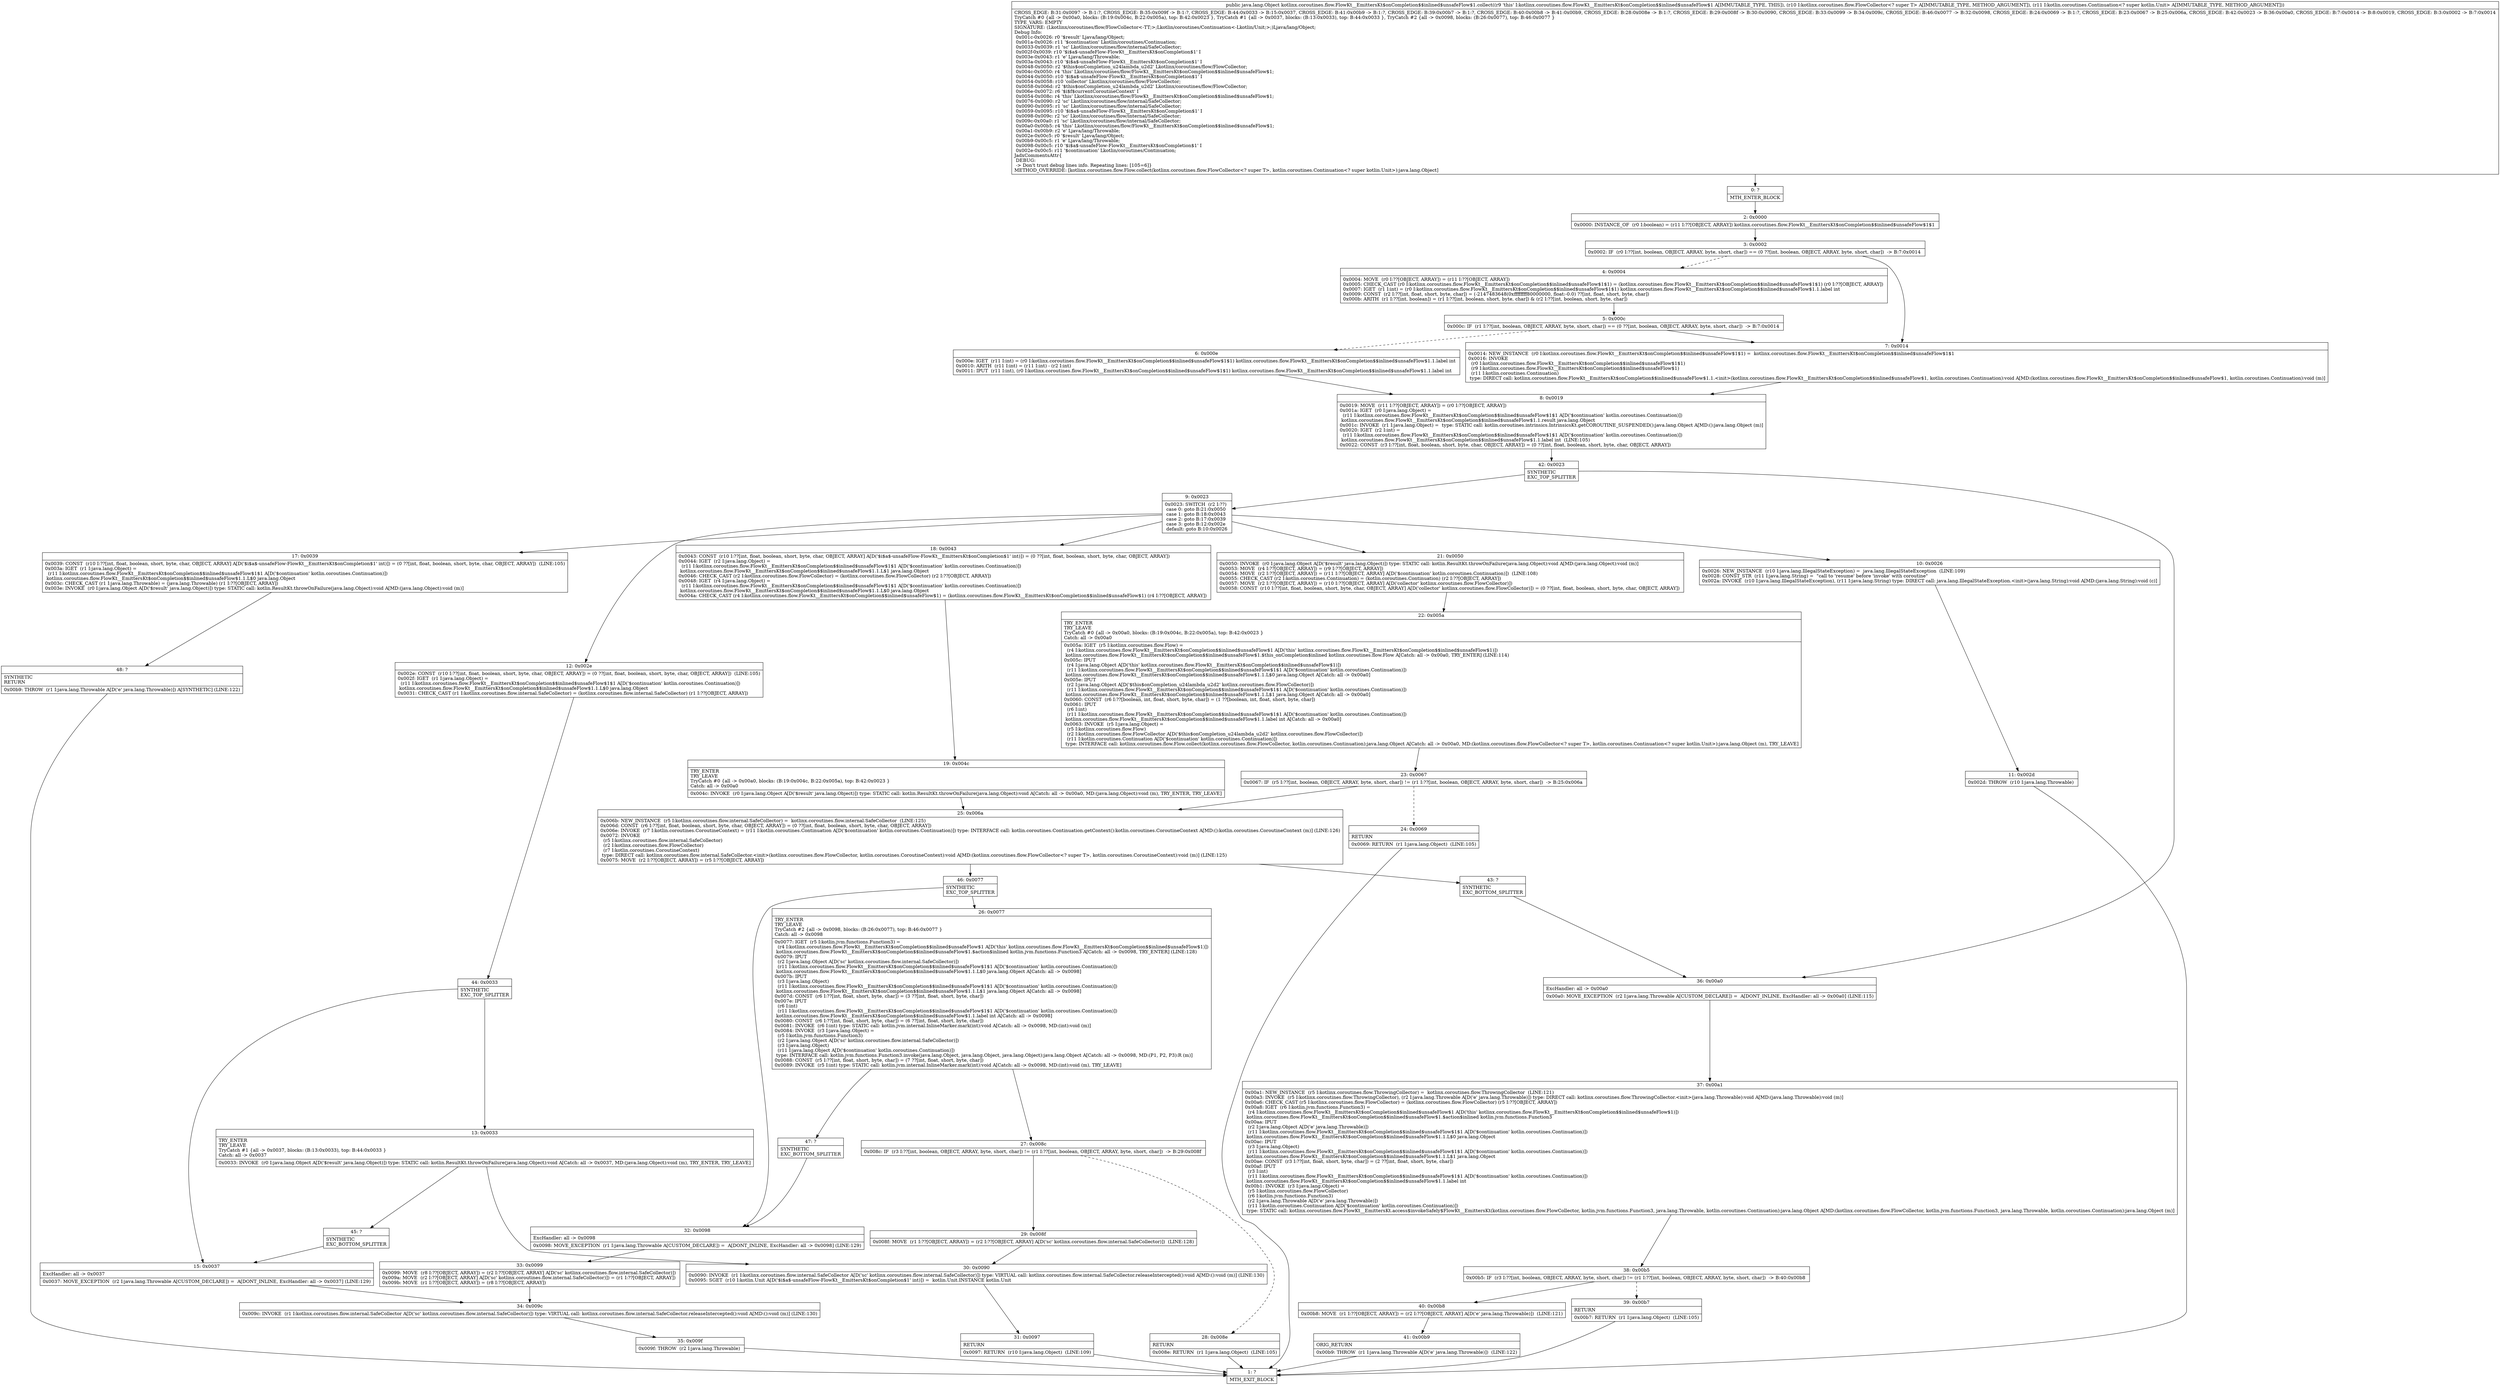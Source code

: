 digraph "CFG forkotlinx.coroutines.flow.FlowKt__EmittersKt$onCompletion$$inlined$unsafeFlow$1.collect(Lkotlinx\/coroutines\/flow\/FlowCollector;Lkotlin\/coroutines\/Continuation;)Ljava\/lang\/Object;" {
Node_0 [shape=record,label="{0\:\ ?|MTH_ENTER_BLOCK\l}"];
Node_2 [shape=record,label="{2\:\ 0x0000|0x0000: INSTANCE_OF  (r0 I:boolean) = (r11 I:??[OBJECT, ARRAY]) kotlinx.coroutines.flow.FlowKt__EmittersKt$onCompletion$$inlined$unsafeFlow$1$1 \l}"];
Node_3 [shape=record,label="{3\:\ 0x0002|0x0002: IF  (r0 I:??[int, boolean, OBJECT, ARRAY, byte, short, char]) == (0 ??[int, boolean, OBJECT, ARRAY, byte, short, char])  \-\> B:7:0x0014 \l}"];
Node_4 [shape=record,label="{4\:\ 0x0004|0x0004: MOVE  (r0 I:??[OBJECT, ARRAY]) = (r11 I:??[OBJECT, ARRAY]) \l0x0005: CHECK_CAST (r0 I:kotlinx.coroutines.flow.FlowKt__EmittersKt$onCompletion$$inlined$unsafeFlow$1$1) = (kotlinx.coroutines.flow.FlowKt__EmittersKt$onCompletion$$inlined$unsafeFlow$1$1) (r0 I:??[OBJECT, ARRAY]) \l0x0007: IGET  (r1 I:int) = (r0 I:kotlinx.coroutines.flow.FlowKt__EmittersKt$onCompletion$$inlined$unsafeFlow$1$1) kotlinx.coroutines.flow.FlowKt__EmittersKt$onCompletion$$inlined$unsafeFlow$1.1.label int \l0x0009: CONST  (r2 I:??[int, float, short, byte, char]) = (\-2147483648(0xffffffff80000000, float:\-0.0) ??[int, float, short, byte, char]) \l0x000b: ARITH  (r1 I:??[int, boolean]) = (r1 I:??[int, boolean, short, byte, char]) & (r2 I:??[int, boolean, short, byte, char]) \l}"];
Node_5 [shape=record,label="{5\:\ 0x000c|0x000c: IF  (r1 I:??[int, boolean, OBJECT, ARRAY, byte, short, char]) == (0 ??[int, boolean, OBJECT, ARRAY, byte, short, char])  \-\> B:7:0x0014 \l}"];
Node_6 [shape=record,label="{6\:\ 0x000e|0x000e: IGET  (r11 I:int) = (r0 I:kotlinx.coroutines.flow.FlowKt__EmittersKt$onCompletion$$inlined$unsafeFlow$1$1) kotlinx.coroutines.flow.FlowKt__EmittersKt$onCompletion$$inlined$unsafeFlow$1.1.label int \l0x0010: ARITH  (r11 I:int) = (r11 I:int) \- (r2 I:int) \l0x0011: IPUT  (r11 I:int), (r0 I:kotlinx.coroutines.flow.FlowKt__EmittersKt$onCompletion$$inlined$unsafeFlow$1$1) kotlinx.coroutines.flow.FlowKt__EmittersKt$onCompletion$$inlined$unsafeFlow$1.1.label int \l}"];
Node_8 [shape=record,label="{8\:\ 0x0019|0x0019: MOVE  (r11 I:??[OBJECT, ARRAY]) = (r0 I:??[OBJECT, ARRAY]) \l0x001a: IGET  (r0 I:java.lang.Object) = \l  (r11 I:kotlinx.coroutines.flow.FlowKt__EmittersKt$onCompletion$$inlined$unsafeFlow$1$1 A[D('$continuation' kotlin.coroutines.Continuation)])\l kotlinx.coroutines.flow.FlowKt__EmittersKt$onCompletion$$inlined$unsafeFlow$1.1.result java.lang.Object \l0x001c: INVOKE  (r1 I:java.lang.Object) =  type: STATIC call: kotlin.coroutines.intrinsics.IntrinsicsKt.getCOROUTINE_SUSPENDED():java.lang.Object A[MD:():java.lang.Object (m)]\l0x0020: IGET  (r2 I:int) = \l  (r11 I:kotlinx.coroutines.flow.FlowKt__EmittersKt$onCompletion$$inlined$unsafeFlow$1$1 A[D('$continuation' kotlin.coroutines.Continuation)])\l kotlinx.coroutines.flow.FlowKt__EmittersKt$onCompletion$$inlined$unsafeFlow$1.1.label int  (LINE:105)\l0x0022: CONST  (r3 I:??[int, float, boolean, short, byte, char, OBJECT, ARRAY]) = (0 ??[int, float, boolean, short, byte, char, OBJECT, ARRAY]) \l}"];
Node_42 [shape=record,label="{42\:\ 0x0023|SYNTHETIC\lEXC_TOP_SPLITTER\l}"];
Node_9 [shape=record,label="{9\:\ 0x0023|0x0023: SWITCH  (r2 I:??)\l case 0: goto B:21:0x0050\l case 1: goto B:18:0x0043\l case 2: goto B:17:0x0039\l case 3: goto B:12:0x002e\l default: goto B:10:0x0026 \l}"];
Node_10 [shape=record,label="{10\:\ 0x0026|0x0026: NEW_INSTANCE  (r10 I:java.lang.IllegalStateException) =  java.lang.IllegalStateException  (LINE:109)\l0x0028: CONST_STR  (r11 I:java.lang.String) =  \"call to 'resume' before 'invoke' with coroutine\" \l0x002a: INVOKE  (r10 I:java.lang.IllegalStateException), (r11 I:java.lang.String) type: DIRECT call: java.lang.IllegalStateException.\<init\>(java.lang.String):void A[MD:(java.lang.String):void (c)]\l}"];
Node_11 [shape=record,label="{11\:\ 0x002d|0x002d: THROW  (r10 I:java.lang.Throwable) \l}"];
Node_1 [shape=record,label="{1\:\ ?|MTH_EXIT_BLOCK\l}"];
Node_12 [shape=record,label="{12\:\ 0x002e|0x002e: CONST  (r10 I:??[int, float, boolean, short, byte, char, OBJECT, ARRAY]) = (0 ??[int, float, boolean, short, byte, char, OBJECT, ARRAY])  (LINE:105)\l0x002f: IGET  (r1 I:java.lang.Object) = \l  (r11 I:kotlinx.coroutines.flow.FlowKt__EmittersKt$onCompletion$$inlined$unsafeFlow$1$1 A[D('$continuation' kotlin.coroutines.Continuation)])\l kotlinx.coroutines.flow.FlowKt__EmittersKt$onCompletion$$inlined$unsafeFlow$1.1.L$0 java.lang.Object \l0x0031: CHECK_CAST (r1 I:kotlinx.coroutines.flow.internal.SafeCollector) = (kotlinx.coroutines.flow.internal.SafeCollector) (r1 I:??[OBJECT, ARRAY]) \l}"];
Node_44 [shape=record,label="{44\:\ 0x0033|SYNTHETIC\lEXC_TOP_SPLITTER\l}"];
Node_13 [shape=record,label="{13\:\ 0x0033|TRY_ENTER\lTRY_LEAVE\lTryCatch #1 \{all \-\> 0x0037, blocks: (B:13:0x0033), top: B:44:0x0033 \}\lCatch: all \-\> 0x0037\l|0x0033: INVOKE  (r0 I:java.lang.Object A[D('$result' java.lang.Object)]) type: STATIC call: kotlin.ResultKt.throwOnFailure(java.lang.Object):void A[Catch: all \-\> 0x0037, MD:(java.lang.Object):void (m), TRY_ENTER, TRY_LEAVE]\l}"];
Node_30 [shape=record,label="{30\:\ 0x0090|0x0090: INVOKE  (r1 I:kotlinx.coroutines.flow.internal.SafeCollector A[D('sc' kotlinx.coroutines.flow.internal.SafeCollector)]) type: VIRTUAL call: kotlinx.coroutines.flow.internal.SafeCollector.releaseIntercepted():void A[MD:():void (m)] (LINE:130)\l0x0095: SGET  (r10 I:kotlin.Unit A[D('$i$a$\-unsafeFlow\-FlowKt__EmittersKt$onCompletion$1' int)]) =  kotlin.Unit.INSTANCE kotlin.Unit \l}"];
Node_31 [shape=record,label="{31\:\ 0x0097|RETURN\l|0x0097: RETURN  (r10 I:java.lang.Object)  (LINE:109)\l}"];
Node_45 [shape=record,label="{45\:\ ?|SYNTHETIC\lEXC_BOTTOM_SPLITTER\l}"];
Node_15 [shape=record,label="{15\:\ 0x0037|ExcHandler: all \-\> 0x0037\l|0x0037: MOVE_EXCEPTION  (r2 I:java.lang.Throwable A[CUSTOM_DECLARE]) =  A[DONT_INLINE, ExcHandler: all \-\> 0x0037] (LINE:129)\l}"];
Node_34 [shape=record,label="{34\:\ 0x009c|0x009c: INVOKE  (r1 I:kotlinx.coroutines.flow.internal.SafeCollector A[D('sc' kotlinx.coroutines.flow.internal.SafeCollector)]) type: VIRTUAL call: kotlinx.coroutines.flow.internal.SafeCollector.releaseIntercepted():void A[MD:():void (m)] (LINE:130)\l}"];
Node_35 [shape=record,label="{35\:\ 0x009f|0x009f: THROW  (r2 I:java.lang.Throwable) \l}"];
Node_17 [shape=record,label="{17\:\ 0x0039|0x0039: CONST  (r10 I:??[int, float, boolean, short, byte, char, OBJECT, ARRAY] A[D('$i$a$\-unsafeFlow\-FlowKt__EmittersKt$onCompletion$1' int)]) = (0 ??[int, float, boolean, short, byte, char, OBJECT, ARRAY])  (LINE:105)\l0x003a: IGET  (r1 I:java.lang.Object) = \l  (r11 I:kotlinx.coroutines.flow.FlowKt__EmittersKt$onCompletion$$inlined$unsafeFlow$1$1 A[D('$continuation' kotlin.coroutines.Continuation)])\l kotlinx.coroutines.flow.FlowKt__EmittersKt$onCompletion$$inlined$unsafeFlow$1.1.L$0 java.lang.Object \l0x003c: CHECK_CAST (r1 I:java.lang.Throwable) = (java.lang.Throwable) (r1 I:??[OBJECT, ARRAY]) \l0x003e: INVOKE  (r0 I:java.lang.Object A[D('$result' java.lang.Object)]) type: STATIC call: kotlin.ResultKt.throwOnFailure(java.lang.Object):void A[MD:(java.lang.Object):void (m)]\l}"];
Node_48 [shape=record,label="{48\:\ ?|SYNTHETIC\lRETURN\l|0x00b9: THROW  (r1 I:java.lang.Throwable A[D('e' java.lang.Throwable)]) A[SYNTHETIC] (LINE:122)\l}"];
Node_18 [shape=record,label="{18\:\ 0x0043|0x0043: CONST  (r10 I:??[int, float, boolean, short, byte, char, OBJECT, ARRAY] A[D('$i$a$\-unsafeFlow\-FlowKt__EmittersKt$onCompletion$1' int)]) = (0 ??[int, float, boolean, short, byte, char, OBJECT, ARRAY]) \l0x0044: IGET  (r2 I:java.lang.Object) = \l  (r11 I:kotlinx.coroutines.flow.FlowKt__EmittersKt$onCompletion$$inlined$unsafeFlow$1$1 A[D('$continuation' kotlin.coroutines.Continuation)])\l kotlinx.coroutines.flow.FlowKt__EmittersKt$onCompletion$$inlined$unsafeFlow$1.1.L$1 java.lang.Object \l0x0046: CHECK_CAST (r2 I:kotlinx.coroutines.flow.FlowCollector) = (kotlinx.coroutines.flow.FlowCollector) (r2 I:??[OBJECT, ARRAY]) \l0x0048: IGET  (r4 I:java.lang.Object) = \l  (r11 I:kotlinx.coroutines.flow.FlowKt__EmittersKt$onCompletion$$inlined$unsafeFlow$1$1 A[D('$continuation' kotlin.coroutines.Continuation)])\l kotlinx.coroutines.flow.FlowKt__EmittersKt$onCompletion$$inlined$unsafeFlow$1.1.L$0 java.lang.Object \l0x004a: CHECK_CAST (r4 I:kotlinx.coroutines.flow.FlowKt__EmittersKt$onCompletion$$inlined$unsafeFlow$1) = (kotlinx.coroutines.flow.FlowKt__EmittersKt$onCompletion$$inlined$unsafeFlow$1) (r4 I:??[OBJECT, ARRAY]) \l}"];
Node_19 [shape=record,label="{19\:\ 0x004c|TRY_ENTER\lTRY_LEAVE\lTryCatch #0 \{all \-\> 0x00a0, blocks: (B:19:0x004c, B:22:0x005a), top: B:42:0x0023 \}\lCatch: all \-\> 0x00a0\l|0x004c: INVOKE  (r0 I:java.lang.Object A[D('$result' java.lang.Object)]) type: STATIC call: kotlin.ResultKt.throwOnFailure(java.lang.Object):void A[Catch: all \-\> 0x00a0, MD:(java.lang.Object):void (m), TRY_ENTER, TRY_LEAVE]\l}"];
Node_25 [shape=record,label="{25\:\ 0x006a|0x006b: NEW_INSTANCE  (r5 I:kotlinx.coroutines.flow.internal.SafeCollector) =  kotlinx.coroutines.flow.internal.SafeCollector  (LINE:125)\l0x006d: CONST  (r6 I:??[int, float, boolean, short, byte, char, OBJECT, ARRAY]) = (0 ??[int, float, boolean, short, byte, char, OBJECT, ARRAY]) \l0x006e: INVOKE  (r7 I:kotlin.coroutines.CoroutineContext) = (r11 I:kotlin.coroutines.Continuation A[D('$continuation' kotlin.coroutines.Continuation)]) type: INTERFACE call: kotlin.coroutines.Continuation.getContext():kotlin.coroutines.CoroutineContext A[MD:():kotlin.coroutines.CoroutineContext (m)] (LINE:126)\l0x0072: INVOKE  \l  (r5 I:kotlinx.coroutines.flow.internal.SafeCollector)\l  (r2 I:kotlinx.coroutines.flow.FlowCollector)\l  (r7 I:kotlin.coroutines.CoroutineContext)\l type: DIRECT call: kotlinx.coroutines.flow.internal.SafeCollector.\<init\>(kotlinx.coroutines.flow.FlowCollector, kotlin.coroutines.CoroutineContext):void A[MD:(kotlinx.coroutines.flow.FlowCollector\<? super T\>, kotlin.coroutines.CoroutineContext):void (m)] (LINE:125)\l0x0075: MOVE  (r2 I:??[OBJECT, ARRAY]) = (r5 I:??[OBJECT, ARRAY]) \l}"];
Node_43 [shape=record,label="{43\:\ ?|SYNTHETIC\lEXC_BOTTOM_SPLITTER\l}"];
Node_46 [shape=record,label="{46\:\ 0x0077|SYNTHETIC\lEXC_TOP_SPLITTER\l}"];
Node_26 [shape=record,label="{26\:\ 0x0077|TRY_ENTER\lTRY_LEAVE\lTryCatch #2 \{all \-\> 0x0098, blocks: (B:26:0x0077), top: B:46:0x0077 \}\lCatch: all \-\> 0x0098\l|0x0077: IGET  (r5 I:kotlin.jvm.functions.Function3) = \l  (r4 I:kotlinx.coroutines.flow.FlowKt__EmittersKt$onCompletion$$inlined$unsafeFlow$1 A[D('this' kotlinx.coroutines.flow.FlowKt__EmittersKt$onCompletion$$inlined$unsafeFlow$1)])\l kotlinx.coroutines.flow.FlowKt__EmittersKt$onCompletion$$inlined$unsafeFlow$1.$action$inlined kotlin.jvm.functions.Function3 A[Catch: all \-\> 0x0098, TRY_ENTER] (LINE:128)\l0x0079: IPUT  \l  (r2 I:java.lang.Object A[D('sc' kotlinx.coroutines.flow.internal.SafeCollector)])\l  (r11 I:kotlinx.coroutines.flow.FlowKt__EmittersKt$onCompletion$$inlined$unsafeFlow$1$1 A[D('$continuation' kotlin.coroutines.Continuation)])\l kotlinx.coroutines.flow.FlowKt__EmittersKt$onCompletion$$inlined$unsafeFlow$1.1.L$0 java.lang.Object A[Catch: all \-\> 0x0098]\l0x007b: IPUT  \l  (r3 I:java.lang.Object)\l  (r11 I:kotlinx.coroutines.flow.FlowKt__EmittersKt$onCompletion$$inlined$unsafeFlow$1$1 A[D('$continuation' kotlin.coroutines.Continuation)])\l kotlinx.coroutines.flow.FlowKt__EmittersKt$onCompletion$$inlined$unsafeFlow$1.1.L$1 java.lang.Object A[Catch: all \-\> 0x0098]\l0x007d: CONST  (r6 I:??[int, float, short, byte, char]) = (3 ??[int, float, short, byte, char]) \l0x007e: IPUT  \l  (r6 I:int)\l  (r11 I:kotlinx.coroutines.flow.FlowKt__EmittersKt$onCompletion$$inlined$unsafeFlow$1$1 A[D('$continuation' kotlin.coroutines.Continuation)])\l kotlinx.coroutines.flow.FlowKt__EmittersKt$onCompletion$$inlined$unsafeFlow$1.1.label int A[Catch: all \-\> 0x0098]\l0x0080: CONST  (r6 I:??[int, float, short, byte, char]) = (6 ??[int, float, short, byte, char]) \l0x0081: INVOKE  (r6 I:int) type: STATIC call: kotlin.jvm.internal.InlineMarker.mark(int):void A[Catch: all \-\> 0x0098, MD:(int):void (m)]\l0x0084: INVOKE  (r3 I:java.lang.Object) = \l  (r5 I:kotlin.jvm.functions.Function3)\l  (r2 I:java.lang.Object A[D('sc' kotlinx.coroutines.flow.internal.SafeCollector)])\l  (r3 I:java.lang.Object)\l  (r11 I:java.lang.Object A[D('$continuation' kotlin.coroutines.Continuation)])\l type: INTERFACE call: kotlin.jvm.functions.Function3.invoke(java.lang.Object, java.lang.Object, java.lang.Object):java.lang.Object A[Catch: all \-\> 0x0098, MD:(P1, P2, P3):R (m)]\l0x0088: CONST  (r5 I:??[int, float, short, byte, char]) = (7 ??[int, float, short, byte, char]) \l0x0089: INVOKE  (r5 I:int) type: STATIC call: kotlin.jvm.internal.InlineMarker.mark(int):void A[Catch: all \-\> 0x0098, MD:(int):void (m), TRY_LEAVE]\l}"];
Node_27 [shape=record,label="{27\:\ 0x008c|0x008c: IF  (r3 I:??[int, boolean, OBJECT, ARRAY, byte, short, char]) != (r1 I:??[int, boolean, OBJECT, ARRAY, byte, short, char])  \-\> B:29:0x008f \l}"];
Node_28 [shape=record,label="{28\:\ 0x008e|RETURN\l|0x008e: RETURN  (r1 I:java.lang.Object)  (LINE:105)\l}"];
Node_29 [shape=record,label="{29\:\ 0x008f|0x008f: MOVE  (r1 I:??[OBJECT, ARRAY]) = (r2 I:??[OBJECT, ARRAY] A[D('sc' kotlinx.coroutines.flow.internal.SafeCollector)])  (LINE:128)\l}"];
Node_47 [shape=record,label="{47\:\ ?|SYNTHETIC\lEXC_BOTTOM_SPLITTER\l}"];
Node_32 [shape=record,label="{32\:\ 0x0098|ExcHandler: all \-\> 0x0098\l|0x0098: MOVE_EXCEPTION  (r1 I:java.lang.Throwable A[CUSTOM_DECLARE]) =  A[DONT_INLINE, ExcHandler: all \-\> 0x0098] (LINE:129)\l}"];
Node_33 [shape=record,label="{33\:\ 0x0099|0x0099: MOVE  (r8 I:??[OBJECT, ARRAY]) = (r2 I:??[OBJECT, ARRAY] A[D('sc' kotlinx.coroutines.flow.internal.SafeCollector)]) \l0x009a: MOVE  (r2 I:??[OBJECT, ARRAY] A[D('sc' kotlinx.coroutines.flow.internal.SafeCollector)]) = (r1 I:??[OBJECT, ARRAY]) \l0x009b: MOVE  (r1 I:??[OBJECT, ARRAY]) = (r8 I:??[OBJECT, ARRAY]) \l}"];
Node_21 [shape=record,label="{21\:\ 0x0050|0x0050: INVOKE  (r0 I:java.lang.Object A[D('$result' java.lang.Object)]) type: STATIC call: kotlin.ResultKt.throwOnFailure(java.lang.Object):void A[MD:(java.lang.Object):void (m)]\l0x0053: MOVE  (r4 I:??[OBJECT, ARRAY]) = (r9 I:??[OBJECT, ARRAY]) \l0x0054: MOVE  (r2 I:??[OBJECT, ARRAY]) = (r11 I:??[OBJECT, ARRAY] A[D('$continuation' kotlin.coroutines.Continuation)])  (LINE:108)\l0x0055: CHECK_CAST (r2 I:kotlin.coroutines.Continuation) = (kotlin.coroutines.Continuation) (r2 I:??[OBJECT, ARRAY]) \l0x0057: MOVE  (r2 I:??[OBJECT, ARRAY]) = (r10 I:??[OBJECT, ARRAY] A[D('collector' kotlinx.coroutines.flow.FlowCollector)]) \l0x0058: CONST  (r10 I:??[int, float, boolean, short, byte, char, OBJECT, ARRAY] A[D('collector' kotlinx.coroutines.flow.FlowCollector)]) = (0 ??[int, float, boolean, short, byte, char, OBJECT, ARRAY]) \l}"];
Node_22 [shape=record,label="{22\:\ 0x005a|TRY_ENTER\lTRY_LEAVE\lTryCatch #0 \{all \-\> 0x00a0, blocks: (B:19:0x004c, B:22:0x005a), top: B:42:0x0023 \}\lCatch: all \-\> 0x00a0\l|0x005a: IGET  (r5 I:kotlinx.coroutines.flow.Flow) = \l  (r4 I:kotlinx.coroutines.flow.FlowKt__EmittersKt$onCompletion$$inlined$unsafeFlow$1 A[D('this' kotlinx.coroutines.flow.FlowKt__EmittersKt$onCompletion$$inlined$unsafeFlow$1)])\l kotlinx.coroutines.flow.FlowKt__EmittersKt$onCompletion$$inlined$unsafeFlow$1.$this_onCompletion$inlined kotlinx.coroutines.flow.Flow A[Catch: all \-\> 0x00a0, TRY_ENTER] (LINE:114)\l0x005c: IPUT  \l  (r4 I:java.lang.Object A[D('this' kotlinx.coroutines.flow.FlowKt__EmittersKt$onCompletion$$inlined$unsafeFlow$1)])\l  (r11 I:kotlinx.coroutines.flow.FlowKt__EmittersKt$onCompletion$$inlined$unsafeFlow$1$1 A[D('$continuation' kotlin.coroutines.Continuation)])\l kotlinx.coroutines.flow.FlowKt__EmittersKt$onCompletion$$inlined$unsafeFlow$1.1.L$0 java.lang.Object A[Catch: all \-\> 0x00a0]\l0x005e: IPUT  \l  (r2 I:java.lang.Object A[D('$this$onCompletion_u24lambda_u2d2' kotlinx.coroutines.flow.FlowCollector)])\l  (r11 I:kotlinx.coroutines.flow.FlowKt__EmittersKt$onCompletion$$inlined$unsafeFlow$1$1 A[D('$continuation' kotlin.coroutines.Continuation)])\l kotlinx.coroutines.flow.FlowKt__EmittersKt$onCompletion$$inlined$unsafeFlow$1.1.L$1 java.lang.Object A[Catch: all \-\> 0x00a0]\l0x0060: CONST  (r6 I:??[boolean, int, float, short, byte, char]) = (1 ??[boolean, int, float, short, byte, char]) \l0x0061: IPUT  \l  (r6 I:int)\l  (r11 I:kotlinx.coroutines.flow.FlowKt__EmittersKt$onCompletion$$inlined$unsafeFlow$1$1 A[D('$continuation' kotlin.coroutines.Continuation)])\l kotlinx.coroutines.flow.FlowKt__EmittersKt$onCompletion$$inlined$unsafeFlow$1.1.label int A[Catch: all \-\> 0x00a0]\l0x0063: INVOKE  (r5 I:java.lang.Object) = \l  (r5 I:kotlinx.coroutines.flow.Flow)\l  (r2 I:kotlinx.coroutines.flow.FlowCollector A[D('$this$onCompletion_u24lambda_u2d2' kotlinx.coroutines.flow.FlowCollector)])\l  (r11 I:kotlin.coroutines.Continuation A[D('$continuation' kotlin.coroutines.Continuation)])\l type: INTERFACE call: kotlinx.coroutines.flow.Flow.collect(kotlinx.coroutines.flow.FlowCollector, kotlin.coroutines.Continuation):java.lang.Object A[Catch: all \-\> 0x00a0, MD:(kotlinx.coroutines.flow.FlowCollector\<? super T\>, kotlin.coroutines.Continuation\<? super kotlin.Unit\>):java.lang.Object (m), TRY_LEAVE]\l}"];
Node_23 [shape=record,label="{23\:\ 0x0067|0x0067: IF  (r5 I:??[int, boolean, OBJECT, ARRAY, byte, short, char]) != (r1 I:??[int, boolean, OBJECT, ARRAY, byte, short, char])  \-\> B:25:0x006a \l}"];
Node_24 [shape=record,label="{24\:\ 0x0069|RETURN\l|0x0069: RETURN  (r1 I:java.lang.Object)  (LINE:105)\l}"];
Node_36 [shape=record,label="{36\:\ 0x00a0|ExcHandler: all \-\> 0x00a0\l|0x00a0: MOVE_EXCEPTION  (r2 I:java.lang.Throwable A[CUSTOM_DECLARE]) =  A[DONT_INLINE, ExcHandler: all \-\> 0x00a0] (LINE:115)\l}"];
Node_37 [shape=record,label="{37\:\ 0x00a1|0x00a1: NEW_INSTANCE  (r5 I:kotlinx.coroutines.flow.ThrowingCollector) =  kotlinx.coroutines.flow.ThrowingCollector  (LINE:121)\l0x00a3: INVOKE  (r5 I:kotlinx.coroutines.flow.ThrowingCollector), (r2 I:java.lang.Throwable A[D('e' java.lang.Throwable)]) type: DIRECT call: kotlinx.coroutines.flow.ThrowingCollector.\<init\>(java.lang.Throwable):void A[MD:(java.lang.Throwable):void (m)]\l0x00a6: CHECK_CAST (r5 I:kotlinx.coroutines.flow.FlowCollector) = (kotlinx.coroutines.flow.FlowCollector) (r5 I:??[OBJECT, ARRAY]) \l0x00a8: IGET  (r6 I:kotlin.jvm.functions.Function3) = \l  (r4 I:kotlinx.coroutines.flow.FlowKt__EmittersKt$onCompletion$$inlined$unsafeFlow$1 A[D('this' kotlinx.coroutines.flow.FlowKt__EmittersKt$onCompletion$$inlined$unsafeFlow$1)])\l kotlinx.coroutines.flow.FlowKt__EmittersKt$onCompletion$$inlined$unsafeFlow$1.$action$inlined kotlin.jvm.functions.Function3 \l0x00aa: IPUT  \l  (r2 I:java.lang.Object A[D('e' java.lang.Throwable)])\l  (r11 I:kotlinx.coroutines.flow.FlowKt__EmittersKt$onCompletion$$inlined$unsafeFlow$1$1 A[D('$continuation' kotlin.coroutines.Continuation)])\l kotlinx.coroutines.flow.FlowKt__EmittersKt$onCompletion$$inlined$unsafeFlow$1.1.L$0 java.lang.Object \l0x00ac: IPUT  \l  (r3 I:java.lang.Object)\l  (r11 I:kotlinx.coroutines.flow.FlowKt__EmittersKt$onCompletion$$inlined$unsafeFlow$1$1 A[D('$continuation' kotlin.coroutines.Continuation)])\l kotlinx.coroutines.flow.FlowKt__EmittersKt$onCompletion$$inlined$unsafeFlow$1.1.L$1 java.lang.Object \l0x00ae: CONST  (r3 I:??[int, float, short, byte, char]) = (2 ??[int, float, short, byte, char]) \l0x00af: IPUT  \l  (r3 I:int)\l  (r11 I:kotlinx.coroutines.flow.FlowKt__EmittersKt$onCompletion$$inlined$unsafeFlow$1$1 A[D('$continuation' kotlin.coroutines.Continuation)])\l kotlinx.coroutines.flow.FlowKt__EmittersKt$onCompletion$$inlined$unsafeFlow$1.1.label int \l0x00b1: INVOKE  (r3 I:java.lang.Object) = \l  (r5 I:kotlinx.coroutines.flow.FlowCollector)\l  (r6 I:kotlin.jvm.functions.Function3)\l  (r2 I:java.lang.Throwable A[D('e' java.lang.Throwable)])\l  (r11 I:kotlin.coroutines.Continuation A[D('$continuation' kotlin.coroutines.Continuation)])\l type: STATIC call: kotlinx.coroutines.flow.FlowKt__EmittersKt.access$invokeSafely$FlowKt__EmittersKt(kotlinx.coroutines.flow.FlowCollector, kotlin.jvm.functions.Function3, java.lang.Throwable, kotlin.coroutines.Continuation):java.lang.Object A[MD:(kotlinx.coroutines.flow.FlowCollector, kotlin.jvm.functions.Function3, java.lang.Throwable, kotlin.coroutines.Continuation):java.lang.Object (m)]\l}"];
Node_38 [shape=record,label="{38\:\ 0x00b5|0x00b5: IF  (r3 I:??[int, boolean, OBJECT, ARRAY, byte, short, char]) != (r1 I:??[int, boolean, OBJECT, ARRAY, byte, short, char])  \-\> B:40:0x00b8 \l}"];
Node_39 [shape=record,label="{39\:\ 0x00b7|RETURN\l|0x00b7: RETURN  (r1 I:java.lang.Object)  (LINE:105)\l}"];
Node_40 [shape=record,label="{40\:\ 0x00b8|0x00b8: MOVE  (r1 I:??[OBJECT, ARRAY]) = (r2 I:??[OBJECT, ARRAY] A[D('e' java.lang.Throwable)])  (LINE:121)\l}"];
Node_41 [shape=record,label="{41\:\ 0x00b9|ORIG_RETURN\l|0x00b9: THROW  (r1 I:java.lang.Throwable A[D('e' java.lang.Throwable)])  (LINE:122)\l}"];
Node_7 [shape=record,label="{7\:\ 0x0014|0x0014: NEW_INSTANCE  (r0 I:kotlinx.coroutines.flow.FlowKt__EmittersKt$onCompletion$$inlined$unsafeFlow$1$1) =  kotlinx.coroutines.flow.FlowKt__EmittersKt$onCompletion$$inlined$unsafeFlow$1$1 \l0x0016: INVOKE  \l  (r0 I:kotlinx.coroutines.flow.FlowKt__EmittersKt$onCompletion$$inlined$unsafeFlow$1$1)\l  (r9 I:kotlinx.coroutines.flow.FlowKt__EmittersKt$onCompletion$$inlined$unsafeFlow$1)\l  (r11 I:kotlin.coroutines.Continuation)\l type: DIRECT call: kotlinx.coroutines.flow.FlowKt__EmittersKt$onCompletion$$inlined$unsafeFlow$1.1.\<init\>(kotlinx.coroutines.flow.FlowKt__EmittersKt$onCompletion$$inlined$unsafeFlow$1, kotlin.coroutines.Continuation):void A[MD:(kotlinx.coroutines.flow.FlowKt__EmittersKt$onCompletion$$inlined$unsafeFlow$1, kotlin.coroutines.Continuation):void (m)]\l}"];
MethodNode[shape=record,label="{public java.lang.Object kotlinx.coroutines.flow.FlowKt__EmittersKt$onCompletion$$inlined$unsafeFlow$1.collect((r9 'this' I:kotlinx.coroutines.flow.FlowKt__EmittersKt$onCompletion$$inlined$unsafeFlow$1 A[IMMUTABLE_TYPE, THIS]), (r10 I:kotlinx.coroutines.flow.FlowCollector\<? super T\> A[IMMUTABLE_TYPE, METHOD_ARGUMENT]), (r11 I:kotlin.coroutines.Continuation\<? super kotlin.Unit\> A[IMMUTABLE_TYPE, METHOD_ARGUMENT]))  | CROSS_EDGE: B:31:0x0097 \-\> B:1:?, CROSS_EDGE: B:35:0x009f \-\> B:1:?, CROSS_EDGE: B:44:0x0033 \-\> B:15:0x0037, CROSS_EDGE: B:41:0x00b9 \-\> B:1:?, CROSS_EDGE: B:39:0x00b7 \-\> B:1:?, CROSS_EDGE: B:40:0x00b8 \-\> B:41:0x00b9, CROSS_EDGE: B:28:0x008e \-\> B:1:?, CROSS_EDGE: B:29:0x008f \-\> B:30:0x0090, CROSS_EDGE: B:33:0x0099 \-\> B:34:0x009c, CROSS_EDGE: B:46:0x0077 \-\> B:32:0x0098, CROSS_EDGE: B:24:0x0069 \-\> B:1:?, CROSS_EDGE: B:23:0x0067 \-\> B:25:0x006a, CROSS_EDGE: B:42:0x0023 \-\> B:36:0x00a0, CROSS_EDGE: B:7:0x0014 \-\> B:8:0x0019, CROSS_EDGE: B:3:0x0002 \-\> B:7:0x0014\lTryCatch #0 \{all \-\> 0x00a0, blocks: (B:19:0x004c, B:22:0x005a), top: B:42:0x0023 \}, TryCatch #1 \{all \-\> 0x0037, blocks: (B:13:0x0033), top: B:44:0x0033 \}, TryCatch #2 \{all \-\> 0x0098, blocks: (B:26:0x0077), top: B:46:0x0077 \}\lTYPE_VARS: EMPTY\lSIGNATURE: (Lkotlinx\/coroutines\/flow\/FlowCollector\<\-TT;\>;Lkotlin\/coroutines\/Continuation\<\-Lkotlin\/Unit;\>;)Ljava\/lang\/Object;\lDebug Info:\l  0x001c\-0x0026: r0 '$result' Ljava\/lang\/Object;\l  0x001a\-0x0026: r11 '$continuation' Lkotlin\/coroutines\/Continuation;\l  0x0033\-0x0039: r1 'sc' Lkotlinx\/coroutines\/flow\/internal\/SafeCollector;\l  0x002f\-0x0039: r10 '$i$a$\-unsafeFlow\-FlowKt__EmittersKt$onCompletion$1' I\l  0x003e\-0x0043: r1 'e' Ljava\/lang\/Throwable;\l  0x003a\-0x0043: r10 '$i$a$\-unsafeFlow\-FlowKt__EmittersKt$onCompletion$1' I\l  0x0048\-0x0050: r2 '$this$onCompletion_u24lambda_u2d2' Lkotlinx\/coroutines\/flow\/FlowCollector;\l  0x004c\-0x0050: r4 'this' Lkotlinx\/coroutines\/flow\/FlowKt__EmittersKt$onCompletion$$inlined$unsafeFlow$1;\l  0x0044\-0x0050: r10 '$i$a$\-unsafeFlow\-FlowKt__EmittersKt$onCompletion$1' I\l  0x0054\-0x0058: r10 'collector' Lkotlinx\/coroutines\/flow\/FlowCollector;\l  0x0058\-0x006d: r2 '$this$onCompletion_u24lambda_u2d2' Lkotlinx\/coroutines\/flow\/FlowCollector;\l  0x006e\-0x0072: r6 '$i$f$currentCoroutineContext' I\l  0x0054\-0x008c: r4 'this' Lkotlinx\/coroutines\/flow\/FlowKt__EmittersKt$onCompletion$$inlined$unsafeFlow$1;\l  0x0076\-0x0090: r2 'sc' Lkotlinx\/coroutines\/flow\/internal\/SafeCollector;\l  0x0090\-0x0095: r1 'sc' Lkotlinx\/coroutines\/flow\/internal\/SafeCollector;\l  0x0059\-0x0095: r10 '$i$a$\-unsafeFlow\-FlowKt__EmittersKt$onCompletion$1' I\l  0x0098\-0x009c: r2 'sc' Lkotlinx\/coroutines\/flow\/internal\/SafeCollector;\l  0x009c\-0x00a0: r1 'sc' Lkotlinx\/coroutines\/flow\/internal\/SafeCollector;\l  0x00a0\-0x00b5: r4 'this' Lkotlinx\/coroutines\/flow\/FlowKt__EmittersKt$onCompletion$$inlined$unsafeFlow$1;\l  0x00a1\-0x00b9: r2 'e' Ljava\/lang\/Throwable;\l  0x002e\-0x00c5: r0 '$result' Ljava\/lang\/Object;\l  0x00b9\-0x00c5: r1 'e' Ljava\/lang\/Throwable;\l  0x0098\-0x00c5: r10 '$i$a$\-unsafeFlow\-FlowKt__EmittersKt$onCompletion$1' I\l  0x002e\-0x00c5: r11 '$continuation' Lkotlin\/coroutines\/Continuation;\lJadxCommentsAttr\{\l DEBUG: \l \-\> Don't trust debug lines info. Repeating lines: [105=6]\}\lMETHOD_OVERRIDE: [kotlinx.coroutines.flow.Flow.collect(kotlinx.coroutines.flow.FlowCollector\<? super T\>, kotlin.coroutines.Continuation\<? super kotlin.Unit\>):java.lang.Object]\l}"];
MethodNode -> Node_0;Node_0 -> Node_2;
Node_2 -> Node_3;
Node_3 -> Node_4[style=dashed];
Node_3 -> Node_7;
Node_4 -> Node_5;
Node_5 -> Node_6[style=dashed];
Node_5 -> Node_7;
Node_6 -> Node_8;
Node_8 -> Node_42;
Node_42 -> Node_9;
Node_42 -> Node_36;
Node_9 -> Node_10;
Node_9 -> Node_12;
Node_9 -> Node_17;
Node_9 -> Node_18;
Node_9 -> Node_21;
Node_10 -> Node_11;
Node_11 -> Node_1;
Node_12 -> Node_44;
Node_44 -> Node_13;
Node_44 -> Node_15;
Node_13 -> Node_30;
Node_13 -> Node_45;
Node_30 -> Node_31;
Node_31 -> Node_1;
Node_45 -> Node_15;
Node_15 -> Node_34;
Node_34 -> Node_35;
Node_35 -> Node_1;
Node_17 -> Node_48;
Node_48 -> Node_1;
Node_18 -> Node_19;
Node_19 -> Node_25;
Node_25 -> Node_43;
Node_25 -> Node_46;
Node_43 -> Node_36;
Node_46 -> Node_26;
Node_46 -> Node_32;
Node_26 -> Node_27;
Node_26 -> Node_47;
Node_27 -> Node_28[style=dashed];
Node_27 -> Node_29;
Node_28 -> Node_1;
Node_29 -> Node_30;
Node_47 -> Node_32;
Node_32 -> Node_33;
Node_33 -> Node_34;
Node_21 -> Node_22;
Node_22 -> Node_23;
Node_23 -> Node_24[style=dashed];
Node_23 -> Node_25;
Node_24 -> Node_1;
Node_36 -> Node_37;
Node_37 -> Node_38;
Node_38 -> Node_39[style=dashed];
Node_38 -> Node_40;
Node_39 -> Node_1;
Node_40 -> Node_41;
Node_41 -> Node_1;
Node_7 -> Node_8;
}

